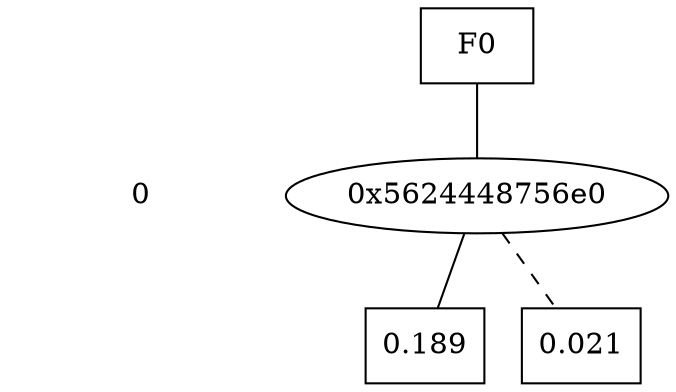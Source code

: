 digraph "DD" {
size = "7.5,10"
center = true;
edge [dir = none];
{ node [shape = plaintext];
  edge [style = invis];
  "CONST NODES" [style = invis];
" 0 " -> "CONST NODES"; 
}
{ rank = same; node [shape = box]; edge [style = invis];
"F0"; }
{ rank = same; " 0 ";
"0x5624448756e0";
}
{ rank = same; "CONST NODES";
{ node [shape = box]; "0x562444875680";
"0x5624448756a0";
}
}
"F0" -> "0x5624448756e0" [style = solid];
"0x5624448756e0" -> "0x562444875680";
"0x5624448756e0" -> "0x5624448756a0" [style = dashed];
"0x562444875680" [label = "0.189"];
"0x5624448756a0" [label = "0.021"];
}
